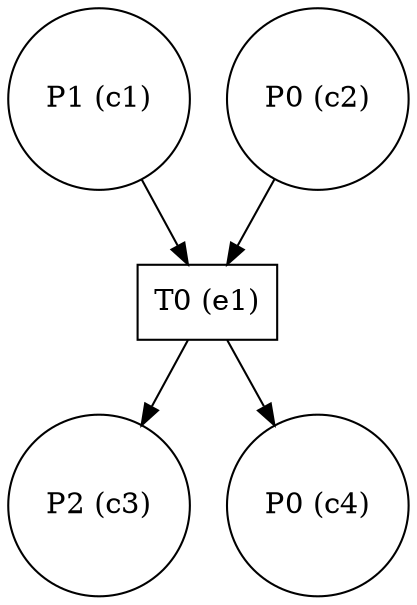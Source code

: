digraph test {
  c1 -> e1;
  c2 -> e1;
  e1 -> c3;
  e1 -> c4;
  c1 [label="P1 (c1)" shape=circle];
  c2 [label="P0 (c2)" shape=circle];
  c3 [label="P2 (c3)" shape=circle];
  c4 [label="P0 (c4)" shape=circle];
  e1 [label="T0 (e1)" shape=box];
}
